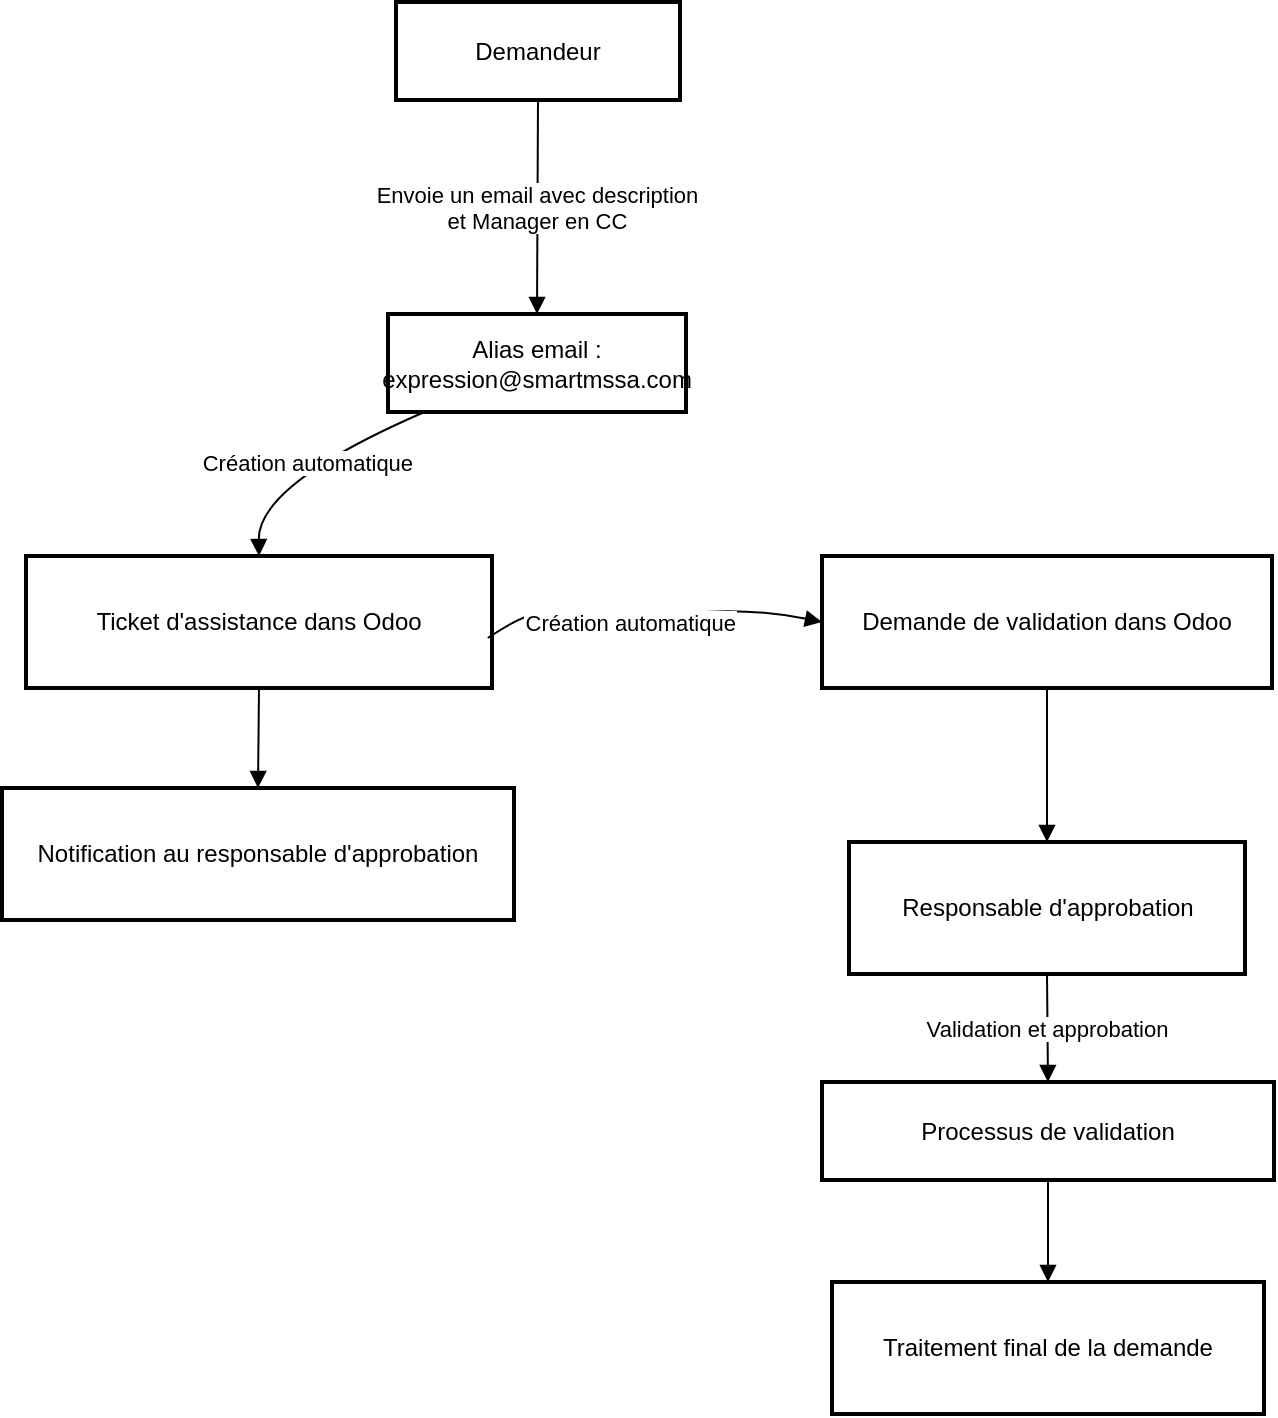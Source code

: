 <mxfile version="24.7.16">
  <diagram name="Page-1" id="_qit7Jh8nTsNqAhubyeU">
    <mxGraphModel dx="1242" dy="785" grid="1" gridSize="10" guides="1" tooltips="1" connect="1" arrows="1" fold="1" page="1" pageScale="1" pageWidth="1169" pageHeight="827" math="0" shadow="0">
      <root>
        <mxCell id="0" />
        <mxCell id="1" parent="0" />
        <mxCell id="eJL7NaeF4U9NNeN7SWyU-1" value="Demandeur" style="whiteSpace=wrap;strokeWidth=2;" vertex="1" parent="1">
          <mxGeometry x="217" y="20" width="142" height="49" as="geometry" />
        </mxCell>
        <mxCell id="eJL7NaeF4U9NNeN7SWyU-2" value="Alias email : expression@smartmssa.com" style="whiteSpace=wrap;strokeWidth=2;" vertex="1" parent="1">
          <mxGeometry x="213" y="176" width="149" height="49" as="geometry" />
        </mxCell>
        <mxCell id="eJL7NaeF4U9NNeN7SWyU-3" value="Ticket d&#39;assistance dans Odoo" style="whiteSpace=wrap;strokeWidth=2;" vertex="1" parent="1">
          <mxGeometry x="32" y="297" width="233" height="66" as="geometry" />
        </mxCell>
        <mxCell id="eJL7NaeF4U9NNeN7SWyU-4" value="Demande de validation dans Odoo" style="whiteSpace=wrap;strokeWidth=2;" vertex="1" parent="1">
          <mxGeometry x="430" y="297" width="225" height="66" as="geometry" />
        </mxCell>
        <mxCell id="eJL7NaeF4U9NNeN7SWyU-5" value="Notification au responsable d&#39;approbation" style="whiteSpace=wrap;strokeWidth=2;" vertex="1" parent="1">
          <mxGeometry x="20" y="413" width="256" height="66" as="geometry" />
        </mxCell>
        <mxCell id="eJL7NaeF4U9NNeN7SWyU-6" value="Responsable d&#39;approbation" style="whiteSpace=wrap;strokeWidth=2;" vertex="1" parent="1">
          <mxGeometry x="443.5" y="440" width="198" height="66" as="geometry" />
        </mxCell>
        <mxCell id="eJL7NaeF4U9NNeN7SWyU-7" value="Processus de validation" style="whiteSpace=wrap;strokeWidth=2;" vertex="1" parent="1">
          <mxGeometry x="430" y="560" width="226" height="49" as="geometry" />
        </mxCell>
        <mxCell id="eJL7NaeF4U9NNeN7SWyU-8" value="Traitement final de la demande" style="whiteSpace=wrap;strokeWidth=2;" vertex="1" parent="1">
          <mxGeometry x="435" y="660" width="216" height="66" as="geometry" />
        </mxCell>
        <mxCell id="eJL7NaeF4U9NNeN7SWyU-9" value="Envoie un email avec description&#xa;et Manager en CC" style="curved=1;startArrow=none;endArrow=block;exitX=0.5;exitY=0.99;entryX=0.5;entryY=0;rounded=0;" edge="1" parent="1" source="eJL7NaeF4U9NNeN7SWyU-1" target="eJL7NaeF4U9NNeN7SWyU-2">
          <mxGeometry relative="1" as="geometry">
            <Array as="points" />
          </mxGeometry>
        </mxCell>
        <mxCell id="eJL7NaeF4U9NNeN7SWyU-10" value="Création automatique" style="curved=1;startArrow=none;endArrow=block;exitX=0.13;exitY=0.99;entryX=0.5;entryY=0;rounded=0;" edge="1" parent="1" source="eJL7NaeF4U9NNeN7SWyU-2" target="eJL7NaeF4U9NNeN7SWyU-3">
          <mxGeometry relative="1" as="geometry">
            <Array as="points">
              <mxPoint x="148" y="261" />
            </Array>
          </mxGeometry>
        </mxCell>
        <mxCell id="eJL7NaeF4U9NNeN7SWyU-11" value="Création automatique" style="curved=1;startArrow=none;endArrow=block;exitX=0.991;exitY=0.621;rounded=0;exitDx=0;exitDy=0;exitPerimeter=0;entryX=0;entryY=0.5;entryDx=0;entryDy=0;" edge="1" parent="1" source="eJL7NaeF4U9NNeN7SWyU-3" target="eJL7NaeF4U9NNeN7SWyU-4">
          <mxGeometry relative="1" as="geometry">
            <Array as="points">
              <mxPoint x="290" y="320" />
              <mxPoint x="290" y="340" />
              <mxPoint x="380" y="320" />
            </Array>
            <mxPoint x="400" y="330" as="targetPoint" />
          </mxGeometry>
        </mxCell>
        <mxCell id="eJL7NaeF4U9NNeN7SWyU-12" value="" style="curved=1;startArrow=none;endArrow=block;exitX=0.5;exitY=1;entryX=0.5;entryY=0;rounded=0;" edge="1" parent="1" source="eJL7NaeF4U9NNeN7SWyU-3" target="eJL7NaeF4U9NNeN7SWyU-5">
          <mxGeometry relative="1" as="geometry">
            <Array as="points" />
          </mxGeometry>
        </mxCell>
        <mxCell id="eJL7NaeF4U9NNeN7SWyU-13" value="" style="curved=1;startArrow=none;endArrow=block;exitX=0.5;exitY=1;entryX=0.5;entryY=0;rounded=0;" edge="1" parent="1" source="eJL7NaeF4U9NNeN7SWyU-4" target="eJL7NaeF4U9NNeN7SWyU-6">
          <mxGeometry relative="1" as="geometry">
            <Array as="points" />
          </mxGeometry>
        </mxCell>
        <mxCell id="eJL7NaeF4U9NNeN7SWyU-14" value="Validation et approbation" style="curved=1;startArrow=none;endArrow=block;exitX=0.5;exitY=1.01;entryX=0.5;entryY=0;rounded=0;" edge="1" parent="1" source="eJL7NaeF4U9NNeN7SWyU-6" target="eJL7NaeF4U9NNeN7SWyU-7">
          <mxGeometry relative="1" as="geometry">
            <Array as="points" />
          </mxGeometry>
        </mxCell>
        <mxCell id="eJL7NaeF4U9NNeN7SWyU-15" value="" style="curved=1;startArrow=none;endArrow=block;exitX=0.5;exitY=0.99;entryX=0.5;entryY=0.01;rounded=0;" edge="1" parent="1" source="eJL7NaeF4U9NNeN7SWyU-7" target="eJL7NaeF4U9NNeN7SWyU-8">
          <mxGeometry relative="1" as="geometry">
            <Array as="points" />
          </mxGeometry>
        </mxCell>
      </root>
    </mxGraphModel>
  </diagram>
</mxfile>
